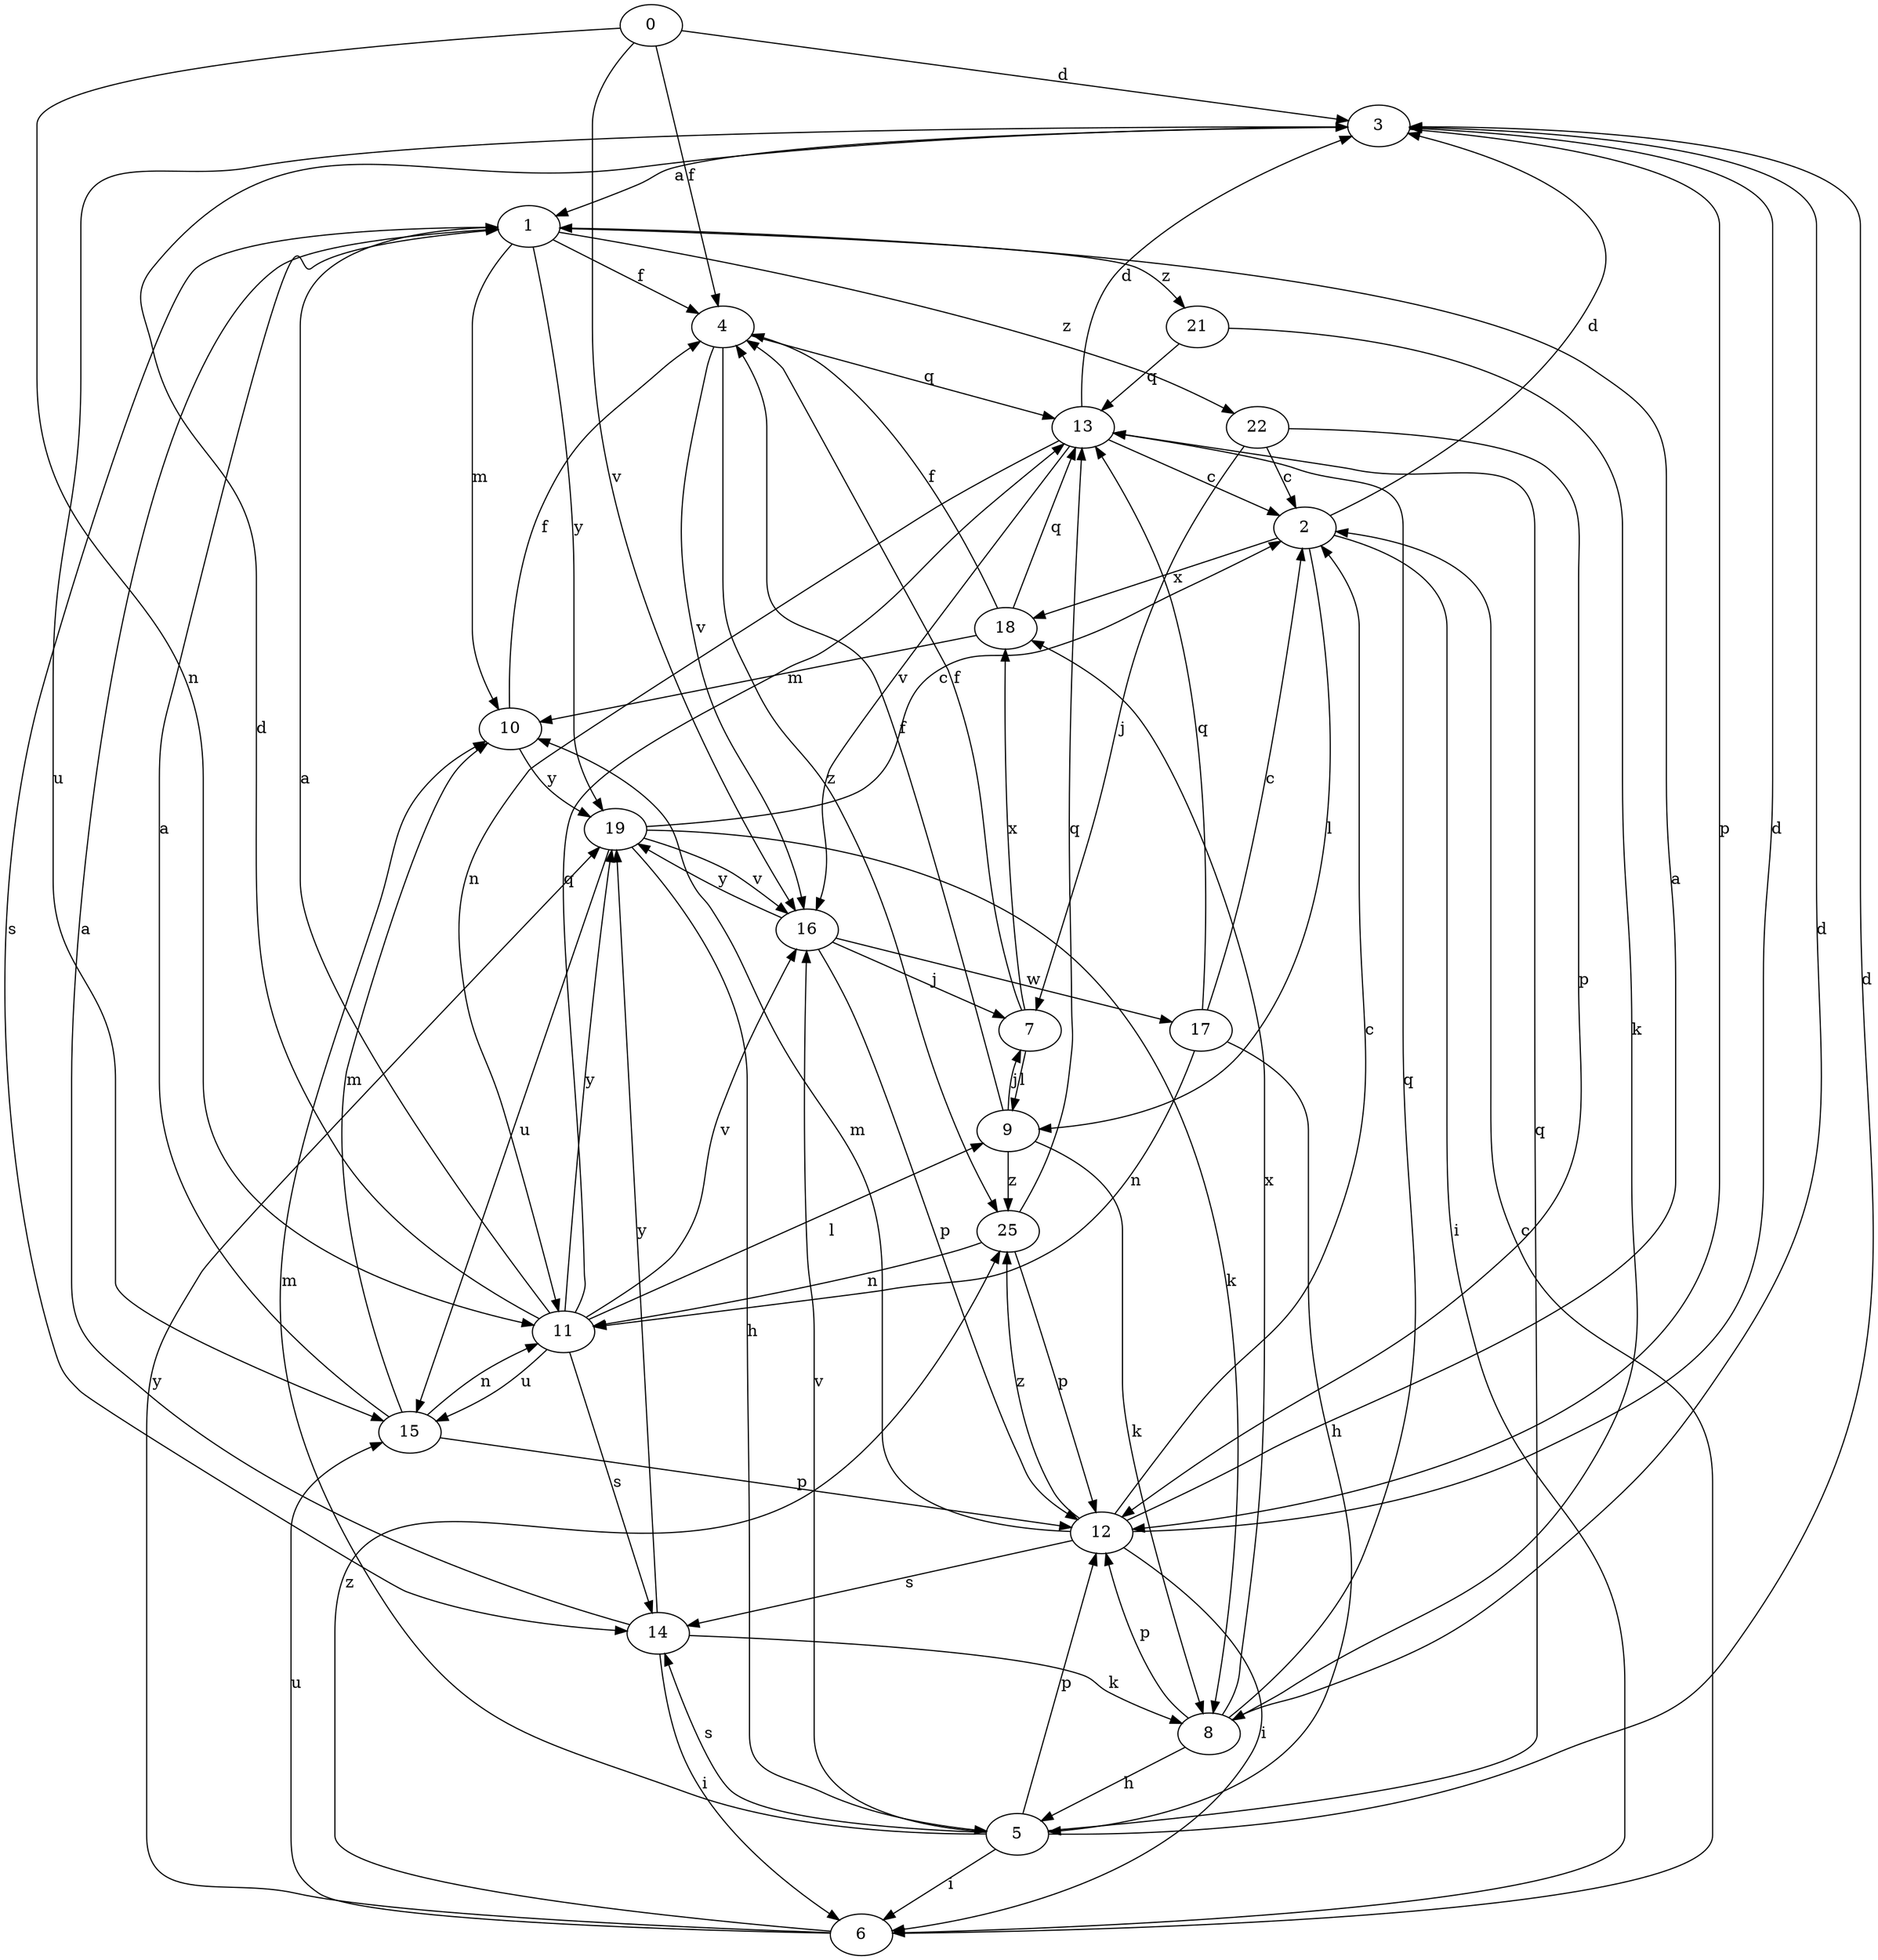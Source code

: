 strict digraph  {
0;
1;
2;
3;
4;
5;
6;
7;
8;
9;
10;
11;
12;
13;
14;
15;
16;
17;
18;
19;
21;
22;
25;
0 -> 3  [label=d];
0 -> 4  [label=f];
0 -> 11  [label=n];
0 -> 16  [label=v];
1 -> 4  [label=f];
1 -> 10  [label=m];
1 -> 14  [label=s];
1 -> 19  [label=y];
1 -> 21  [label=z];
1 -> 22  [label=z];
2 -> 3  [label=d];
2 -> 6  [label=i];
2 -> 9  [label=l];
2 -> 18  [label=x];
3 -> 1  [label=a];
3 -> 12  [label=p];
3 -> 15  [label=u];
4 -> 13  [label=q];
4 -> 16  [label=v];
4 -> 25  [label=z];
5 -> 3  [label=d];
5 -> 6  [label=i];
5 -> 10  [label=m];
5 -> 12  [label=p];
5 -> 13  [label=q];
5 -> 14  [label=s];
5 -> 16  [label=v];
6 -> 2  [label=c];
6 -> 15  [label=u];
6 -> 19  [label=y];
6 -> 25  [label=z];
7 -> 4  [label=f];
7 -> 9  [label=l];
7 -> 18  [label=x];
8 -> 3  [label=d];
8 -> 5  [label=h];
8 -> 12  [label=p];
8 -> 13  [label=q];
8 -> 18  [label=x];
9 -> 4  [label=f];
9 -> 7  [label=j];
9 -> 8  [label=k];
9 -> 25  [label=z];
10 -> 4  [label=f];
10 -> 19  [label=y];
11 -> 1  [label=a];
11 -> 3  [label=d];
11 -> 9  [label=l];
11 -> 13  [label=q];
11 -> 14  [label=s];
11 -> 15  [label=u];
11 -> 16  [label=v];
11 -> 19  [label=y];
12 -> 1  [label=a];
12 -> 2  [label=c];
12 -> 3  [label=d];
12 -> 6  [label=i];
12 -> 10  [label=m];
12 -> 14  [label=s];
12 -> 25  [label=z];
13 -> 2  [label=c];
13 -> 3  [label=d];
13 -> 11  [label=n];
13 -> 16  [label=v];
14 -> 1  [label=a];
14 -> 6  [label=i];
14 -> 8  [label=k];
14 -> 19  [label=y];
15 -> 1  [label=a];
15 -> 10  [label=m];
15 -> 11  [label=n];
15 -> 12  [label=p];
16 -> 7  [label=j];
16 -> 12  [label=p];
16 -> 17  [label=w];
16 -> 19  [label=y];
17 -> 2  [label=c];
17 -> 5  [label=h];
17 -> 11  [label=n];
17 -> 13  [label=q];
18 -> 4  [label=f];
18 -> 10  [label=m];
18 -> 13  [label=q];
19 -> 2  [label=c];
19 -> 5  [label=h];
19 -> 8  [label=k];
19 -> 15  [label=u];
19 -> 16  [label=v];
21 -> 8  [label=k];
21 -> 13  [label=q];
22 -> 2  [label=c];
22 -> 7  [label=j];
22 -> 12  [label=p];
25 -> 11  [label=n];
25 -> 12  [label=p];
25 -> 13  [label=q];
}
